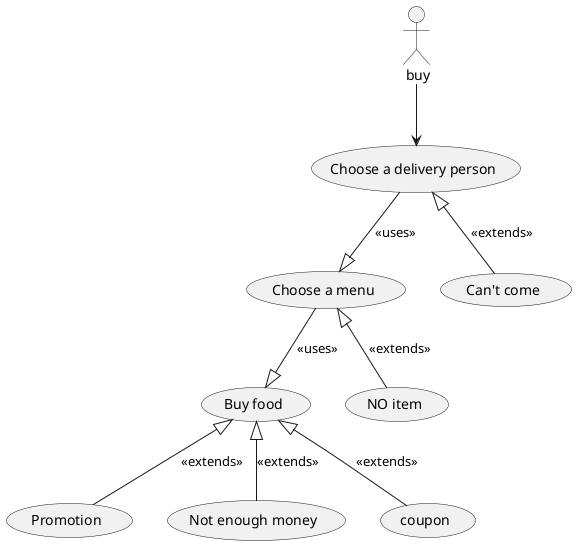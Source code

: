 @startuml
actor : buy: as stu 



(Choose a delivery person) as UC1 
(Choose a menu) as UC2 
(Buy food) as UC3 
(Promotion) as UC4
(Can't come) as UC5
(NO item) as UC6
(Not enough money) as UC7
(coupon) as UC8




UC1 --|> UC2 : <<uses >>
UC2 --|> UC3 : <<uses >>
UC3 <|-- UC7 : <<extends >>
UC3 <|-- UC4 : <<extends >>
UC2 <|-- UC6 : <<extends >>
UC1 <|-- UC5 : <<extends >>
UC3 <|-- UC8 : <<extends >>

stu --> UC1
@enduml